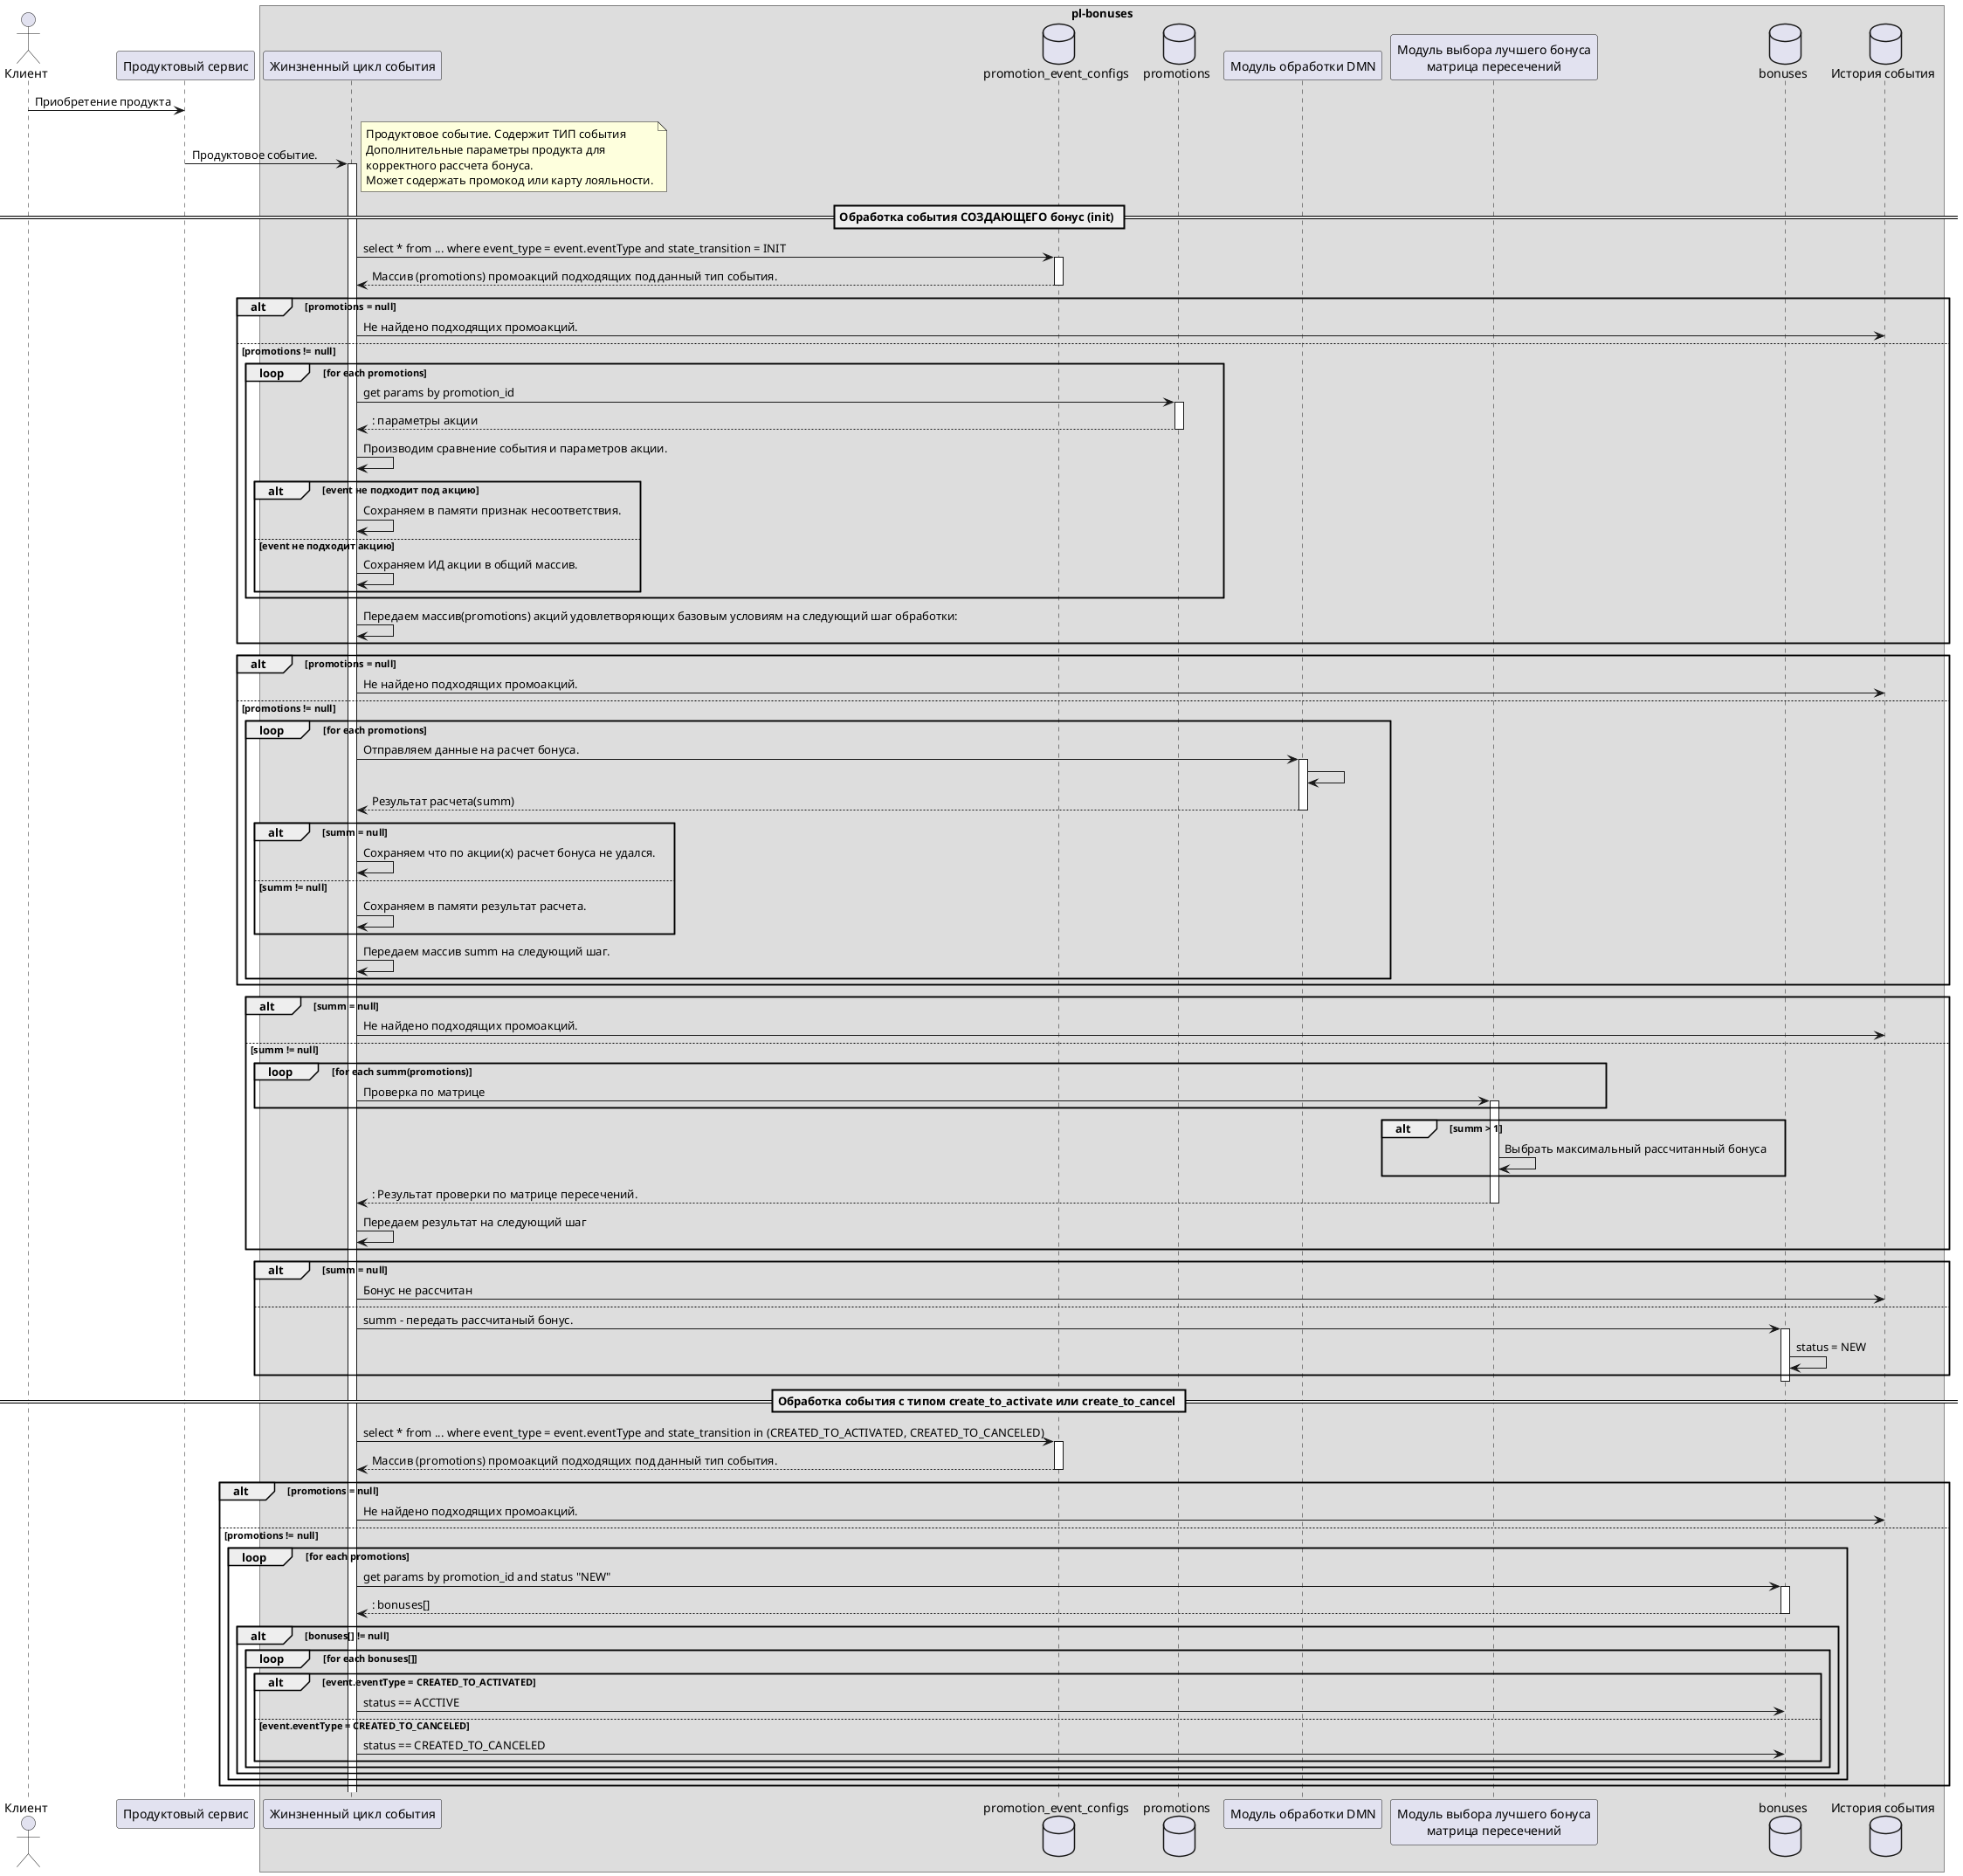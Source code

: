 @startuml
'https://plantuml.com/sequence-diagram


actor "Клиент" as client

participant "Продуктовый сервис" as product

box pl-bonuses
participant "Жинзненный цикл события" as event
database "promotion_event_configs" as pec
database "promotions" as prom
participant "Модуль обработки DMN" as dmn
participant "Модуль выбора лучшего бонуса\nматрица пересечений" as max
database "bonuses" as bonus
database "История события" as history
end box

client -> product : Приобретение продукта
product -> event++ : Продуктовое событие.
note right
                                             Продуктовое событие. Содержит ТИП события
                                             Дополнительные параметры продукта для
                                             корректного рассчета бонуса.
                                             Может содержать промокод или карту лояльности.
                                         end note
== Обработка события СОЗДАЮЩЕГО бонус (init) ==

event -> pec++ : select * from ... where event_type = event.eventType and state_transition = INIT
return Массив (promotions) промоакций подходящих под данный тип события.
alt promotions = null
    event -> history : Не найдено подходящих промоакций.
else promotions != null
    loop for each promotions
        event -> prom++ : get params by promotion_id
        return : параметры акции
        event -> event : Производим сравнение события и параметров акции.
        alt event не подходит под акцию
            event -> event : Сохраняем в памяти признак несоответствия.
        else event не подходит акцию
            event -> event : Сохраняем ИД акции в общий массив.
        end
    end loop
    event -> event : Передаем массив(promotions) акций удовлетворяющих базовым условиям на следующий шаг обработки:
end
alt promotions = null
        event -> history : Не найдено подходящих промоакций.
else promotions != null
    loop for each promotions
        event -> dmn++ : Отправляем данные на расчет бонуса.
        dmn -> dmn
        return Результат расчета(summ)
        alt  summ = null
            event -> event : Сохраняем что по акции(х) расчет бонуса не удался.
        else summ != null
            event -> event : Сохраняем в памяти результат расчета.
        end
        event -> event : Передаем массив summ на следующий шаг.
    end
end
alt summ = null
        event -> history : Не найдено подходящих промоакций.
else summ != null
    loop for each summ(promotions)
        event -> max++ : Проверка по матрице

    end
    alt summ > 1
        max -> max : Выбрать максимальный рассчитанный бонуса
    end
    return : Результат проверки по матрице пересечений.
    event -> event : Передаем результат на следующий шаг
end
alt summ = null
    event -> history : Бонус не рассчитан
else
    event -> bonus++ : summ - передать рассчитаный бонус.
    bonus -> bonus : status = NEW
end
bonus--

== Обработка события с типом create_to_activate или create_to_cancel ==

event -> pec++ : select * from ... where event_type = event.eventType and state_transition in (CREATED_TO_ACTIVATED, CREATED_TO_CANCELED)
return Массив (promotions) промоакций подходящих под данный тип события.
alt promotions = null
    event -> history : Не найдено подходящих промоакций.
else promotions != null
    loop for each promotions
        event -> bonus++ : get params by promotion_id and status "NEW"
        return : bonuses[]
        alt bonuses[] != null
            loop for each bonuses[]
                alt event.eventType = CREATED_TO_ACTIVATED
                    event -> bonus : status == ACCTIVE
                else event.eventType = CREATED_TO_CANCELED
                    event -> bonus : status == CREATED_TO_CANCELED
                end
            end
        end
    end loop
end



@enduml